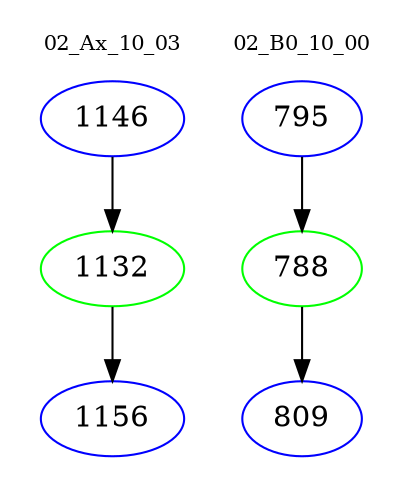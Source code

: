 digraph{
subgraph cluster_0 {
color = white
label = "02_Ax_10_03";
fontsize=10;
T0_1146 [label="1146", color="blue"]
T0_1146 -> T0_1132 [color="black"]
T0_1132 [label="1132", color="green"]
T0_1132 -> T0_1156 [color="black"]
T0_1156 [label="1156", color="blue"]
}
subgraph cluster_1 {
color = white
label = "02_B0_10_00";
fontsize=10;
T1_795 [label="795", color="blue"]
T1_795 -> T1_788 [color="black"]
T1_788 [label="788", color="green"]
T1_788 -> T1_809 [color="black"]
T1_809 [label="809", color="blue"]
}
}
